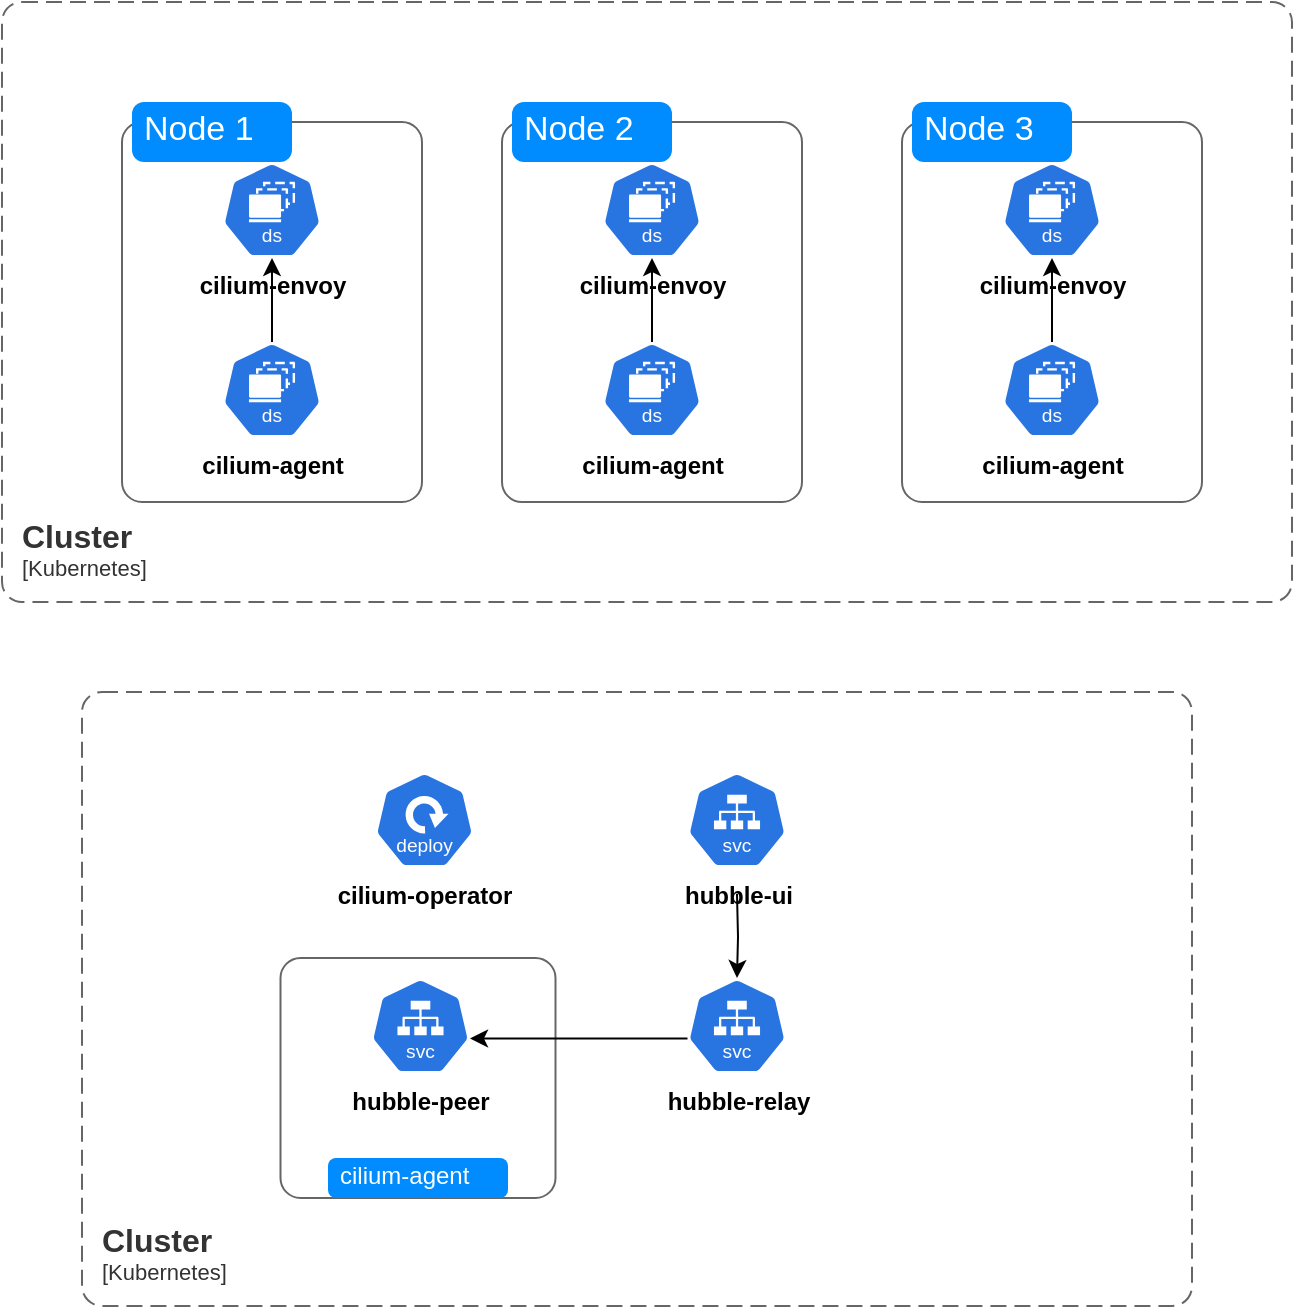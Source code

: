 <mxfile version="24.0.0" type="github">
  <diagram name="Page-1" id="5f0bae14-7c28-e335-631c-24af17079c00">
    <mxGraphModel dx="1050" dy="653" grid="1" gridSize="10" guides="1" tooltips="1" connect="1" arrows="1" fold="1" page="1" pageScale="1" pageWidth="1100" pageHeight="850" background="none" math="0" shadow="0">
      <root>
        <mxCell id="0" />
        <mxCell id="1" parent="0" />
        <mxCell id="4Z7kTOS7S87wvoV_SWmV-7" value="" style="shape=mxgraph.mockup.containers.marginRect;rectMarginTop=10;strokeColor=#666666;strokeWidth=1;dashed=0;rounded=1;arcSize=5;recursiveResize=0;html=1;whiteSpace=wrap;fontStyle=0" vertex="1" parent="1">
          <mxGeometry x="250" y="175" width="150" height="200" as="geometry" />
        </mxCell>
        <mxCell id="4Z7kTOS7S87wvoV_SWmV-8" value="Node 1" style="shape=rect;strokeColor=none;fillColor=#008cff;strokeWidth=1;dashed=0;rounded=1;arcSize=20;fontColor=#ffffff;fontSize=17;spacing=2;spacingTop=-2;align=left;autosize=1;spacingLeft=4;resizeWidth=0;resizeHeight=0;perimeter=none;html=1;whiteSpace=wrap;" vertex="1" parent="4Z7kTOS7S87wvoV_SWmV-7">
          <mxGeometry x="5" width="80" height="30" as="geometry" />
        </mxCell>
        <mxCell id="4Z7kTOS7S87wvoV_SWmV-60" style="edgeStyle=orthogonalEdgeStyle;rounded=0;orthogonalLoop=1;jettySize=auto;html=1;exitX=0.5;exitY=0;exitDx=0;exitDy=0;exitPerimeter=0;" edge="1" parent="4Z7kTOS7S87wvoV_SWmV-7" source="4Z7kTOS7S87wvoV_SWmV-50" target="4Z7kTOS7S87wvoV_SWmV-54">
          <mxGeometry relative="1" as="geometry" />
        </mxCell>
        <mxCell id="4Z7kTOS7S87wvoV_SWmV-50" value="&lt;b&gt;cilium-agent&lt;/b&gt;" style="aspect=fixed;sketch=0;html=1;dashed=0;whitespace=wrap;fillColor=#2875E2;strokeColor=#ffffff;points=[[0.005,0.63,0],[0.1,0.2,0],[0.9,0.2,0],[0.5,0,0],[0.995,0.63,0],[0.72,0.99,0],[0.5,1,0],[0.28,0.99,0]];shape=mxgraph.kubernetes.icon2;kubernetesLabel=1;prIcon=ds;labelPosition=center;verticalLabelPosition=bottom;align=center;verticalAlign=top;" vertex="1" parent="4Z7kTOS7S87wvoV_SWmV-7">
          <mxGeometry x="50" y="120" width="50" height="48" as="geometry" />
        </mxCell>
        <mxCell id="4Z7kTOS7S87wvoV_SWmV-54" value="&lt;b&gt;cilium-envoy&lt;/b&gt;" style="aspect=fixed;sketch=0;html=1;dashed=0;whitespace=wrap;fillColor=#2875E2;strokeColor=#ffffff;points=[[0.005,0.63,0],[0.1,0.2,0],[0.9,0.2,0],[0.5,0,0],[0.995,0.63,0],[0.72,0.99,0],[0.5,1,0],[0.28,0.99,0]];shape=mxgraph.kubernetes.icon2;kubernetesLabel=1;prIcon=ds;labelPosition=center;verticalLabelPosition=bottom;align=center;verticalAlign=top;" vertex="1" parent="4Z7kTOS7S87wvoV_SWmV-7">
          <mxGeometry x="50" y="30" width="50" height="48" as="geometry" />
        </mxCell>
        <object placeholders="1" c4Name="Cluster" c4Type="SystemScopeBoundary" c4Application="Kubernetes" label="&lt;font style=&quot;font-size: 16px&quot;&gt;&lt;b&gt;&lt;div style=&quot;text-align: left&quot;&gt;%c4Name%&lt;/div&gt;&lt;/b&gt;&lt;/font&gt;&lt;div style=&quot;text-align: left&quot;&gt;[%c4Application%]&lt;/div&gt;" id="4Z7kTOS7S87wvoV_SWmV-19">
          <mxCell style="rounded=1;fontSize=11;whiteSpace=wrap;html=1;dashed=1;arcSize=20;fillColor=none;strokeColor=#666666;fontColor=#333333;labelBackgroundColor=none;align=left;verticalAlign=bottom;labelBorderColor=none;spacingTop=0;spacing=10;dashPattern=8 4;metaEdit=1;rotatable=0;perimeter=rectanglePerimeter;noLabel=0;labelPadding=0;allowArrows=0;connectable=0;expand=0;recursiveResize=0;editable=1;pointerEvents=0;absoluteArcSize=1;points=[[0.25,0,0],[0.5,0,0],[0.75,0,0],[1,0.25,0],[1,0.5,0],[1,0.75,0],[0.75,1,0],[0.5,1,0],[0.25,1,0],[0,0.75,0],[0,0.5,0],[0,0.25,0]];" vertex="1" parent="1">
            <mxGeometry x="190" y="125" width="645" height="300" as="geometry" />
          </mxCell>
        </object>
        <object placeholders="1" c4Name="Cluster" c4Type="SystemScopeBoundary" c4Application="Kubernetes" label="&lt;font style=&quot;font-size: 16px&quot;&gt;&lt;b&gt;&lt;div style=&quot;text-align: left&quot;&gt;%c4Name%&lt;/div&gt;&lt;/b&gt;&lt;/font&gt;&lt;div style=&quot;text-align: left&quot;&gt;[%c4Application%]&lt;/div&gt;" id="4Z7kTOS7S87wvoV_SWmV-38">
          <mxCell style="rounded=1;fontSize=11;whiteSpace=wrap;html=1;dashed=1;arcSize=20;fillColor=none;strokeColor=#666666;fontColor=#333333;labelBackgroundColor=none;align=left;verticalAlign=bottom;labelBorderColor=none;spacingTop=0;spacing=10;dashPattern=8 4;metaEdit=1;rotatable=0;perimeter=rectanglePerimeter;noLabel=0;labelPadding=0;allowArrows=0;connectable=0;expand=0;recursiveResize=0;editable=1;pointerEvents=0;absoluteArcSize=1;points=[[0.25,0,0],[0.5,0,0],[0.75,0,0],[1,0.25,0],[1,0.5,0],[1,0.75,0],[0.75,1,0],[0.5,1,0],[0.25,1,0],[0,0.75,0],[0,0.5,0],[0,0.25,0]];" vertex="1" parent="1">
            <mxGeometry x="230" y="470" width="555" height="307" as="geometry" />
          </mxCell>
        </object>
        <mxCell id="4Z7kTOS7S87wvoV_SWmV-46" value="&lt;b&gt;cilium-operator&lt;/b&gt;" style="aspect=fixed;sketch=0;html=1;dashed=0;whitespace=wrap;fillColor=#2875E2;strokeColor=#ffffff;points=[[0.005,0.63,0],[0.1,0.2,0],[0.9,0.2,0],[0.5,0,0],[0.995,0.63,0],[0.72,0.99,0],[0.5,1,0],[0.28,0.99,0]];shape=mxgraph.kubernetes.icon2;kubernetesLabel=1;prIcon=deploy;labelPosition=center;verticalLabelPosition=bottom;align=center;verticalAlign=top;" vertex="1" parent="1">
          <mxGeometry x="376.25" y="510" width="50" height="48" as="geometry" />
        </mxCell>
        <mxCell id="4Z7kTOS7S87wvoV_SWmV-49" value="&lt;b&gt;hubble-relay&lt;/b&gt;" style="aspect=fixed;sketch=0;html=1;dashed=0;whitespace=wrap;fillColor=#2875E2;strokeColor=#ffffff;points=[[0.005,0.63,0],[0.1,0.2,0],[0.9,0.2,0],[0.5,0,0],[0.995,0.63,0],[0.72,0.99,0],[0.5,1,0],[0.28,0.99,0]];shape=mxgraph.kubernetes.icon2;kubernetesLabel=1;prIcon=svc;labelPosition=center;verticalLabelPosition=bottom;align=center;verticalAlign=top;" vertex="1" parent="1">
          <mxGeometry x="532.5" y="613" width="50" height="48" as="geometry" />
        </mxCell>
        <mxCell id="4Z7kTOS7S87wvoV_SWmV-61" value="" style="shape=mxgraph.mockup.containers.marginRect;rectMarginTop=10;strokeColor=#666666;strokeWidth=1;dashed=0;rounded=1;arcSize=5;recursiveResize=0;html=1;whiteSpace=wrap;fontStyle=0" vertex="1" parent="1">
          <mxGeometry x="440" y="175" width="150" height="200" as="geometry" />
        </mxCell>
        <mxCell id="4Z7kTOS7S87wvoV_SWmV-62" value="Node 2" style="shape=rect;strokeColor=none;fillColor=#008cff;strokeWidth=1;dashed=0;rounded=1;arcSize=20;fontColor=#ffffff;fontSize=17;spacing=2;spacingTop=-2;align=left;autosize=1;spacingLeft=4;resizeWidth=0;resizeHeight=0;perimeter=none;html=1;whiteSpace=wrap;" vertex="1" parent="4Z7kTOS7S87wvoV_SWmV-61">
          <mxGeometry x="5" width="80" height="30" as="geometry" />
        </mxCell>
        <mxCell id="4Z7kTOS7S87wvoV_SWmV-63" style="edgeStyle=orthogonalEdgeStyle;rounded=0;orthogonalLoop=1;jettySize=auto;html=1;exitX=0.5;exitY=0;exitDx=0;exitDy=0;exitPerimeter=0;" edge="1" parent="4Z7kTOS7S87wvoV_SWmV-61" source="4Z7kTOS7S87wvoV_SWmV-64" target="4Z7kTOS7S87wvoV_SWmV-65">
          <mxGeometry relative="1" as="geometry" />
        </mxCell>
        <mxCell id="4Z7kTOS7S87wvoV_SWmV-64" value="&lt;b&gt;cilium-agent&lt;/b&gt;" style="aspect=fixed;sketch=0;html=1;dashed=0;whitespace=wrap;fillColor=#2875E2;strokeColor=#ffffff;points=[[0.005,0.63,0],[0.1,0.2,0],[0.9,0.2,0],[0.5,0,0],[0.995,0.63,0],[0.72,0.99,0],[0.5,1,0],[0.28,0.99,0]];shape=mxgraph.kubernetes.icon2;kubernetesLabel=1;prIcon=ds;labelPosition=center;verticalLabelPosition=bottom;align=center;verticalAlign=top;" vertex="1" parent="4Z7kTOS7S87wvoV_SWmV-61">
          <mxGeometry x="50" y="120" width="50" height="48" as="geometry" />
        </mxCell>
        <mxCell id="4Z7kTOS7S87wvoV_SWmV-65" value="&lt;b&gt;cilium-envoy&lt;/b&gt;" style="aspect=fixed;sketch=0;html=1;dashed=0;whitespace=wrap;fillColor=#2875E2;strokeColor=#ffffff;points=[[0.005,0.63,0],[0.1,0.2,0],[0.9,0.2,0],[0.5,0,0],[0.995,0.63,0],[0.72,0.99,0],[0.5,1,0],[0.28,0.99,0]];shape=mxgraph.kubernetes.icon2;kubernetesLabel=1;prIcon=ds;labelPosition=center;verticalLabelPosition=bottom;align=center;verticalAlign=top;" vertex="1" parent="4Z7kTOS7S87wvoV_SWmV-61">
          <mxGeometry x="50" y="30" width="50" height="48" as="geometry" />
        </mxCell>
        <mxCell id="4Z7kTOS7S87wvoV_SWmV-66" value="" style="shape=mxgraph.mockup.containers.marginRect;rectMarginTop=10;strokeColor=#666666;strokeWidth=1;dashed=0;rounded=1;arcSize=5;recursiveResize=0;html=1;whiteSpace=wrap;fontStyle=0" vertex="1" parent="1">
          <mxGeometry x="640" y="175" width="150" height="200" as="geometry" />
        </mxCell>
        <mxCell id="4Z7kTOS7S87wvoV_SWmV-67" value="Node 3" style="shape=rect;strokeColor=none;fillColor=#008cff;strokeWidth=1;dashed=0;rounded=1;arcSize=20;fontColor=#ffffff;fontSize=17;spacing=2;spacingTop=-2;align=left;autosize=1;spacingLeft=4;resizeWidth=0;resizeHeight=0;perimeter=none;html=1;whiteSpace=wrap;" vertex="1" parent="4Z7kTOS7S87wvoV_SWmV-66">
          <mxGeometry x="5" width="80" height="30" as="geometry" />
        </mxCell>
        <mxCell id="4Z7kTOS7S87wvoV_SWmV-68" style="edgeStyle=orthogonalEdgeStyle;rounded=0;orthogonalLoop=1;jettySize=auto;html=1;exitX=0.5;exitY=0;exitDx=0;exitDy=0;exitPerimeter=0;" edge="1" parent="4Z7kTOS7S87wvoV_SWmV-66" source="4Z7kTOS7S87wvoV_SWmV-69" target="4Z7kTOS7S87wvoV_SWmV-70">
          <mxGeometry relative="1" as="geometry" />
        </mxCell>
        <mxCell id="4Z7kTOS7S87wvoV_SWmV-69" value="&lt;b&gt;cilium-agent&lt;/b&gt;" style="aspect=fixed;sketch=0;html=1;dashed=0;whitespace=wrap;fillColor=#2875E2;strokeColor=#ffffff;points=[[0.005,0.63,0],[0.1,0.2,0],[0.9,0.2,0],[0.5,0,0],[0.995,0.63,0],[0.72,0.99,0],[0.5,1,0],[0.28,0.99,0]];shape=mxgraph.kubernetes.icon2;kubernetesLabel=1;prIcon=ds;labelPosition=center;verticalLabelPosition=bottom;align=center;verticalAlign=top;" vertex="1" parent="4Z7kTOS7S87wvoV_SWmV-66">
          <mxGeometry x="50" y="120" width="50" height="48" as="geometry" />
        </mxCell>
        <mxCell id="4Z7kTOS7S87wvoV_SWmV-70" value="&lt;b&gt;cilium-envoy&lt;/b&gt;" style="aspect=fixed;sketch=0;html=1;dashed=0;whitespace=wrap;fillColor=#2875E2;strokeColor=#ffffff;points=[[0.005,0.63,0],[0.1,0.2,0],[0.9,0.2,0],[0.5,0,0],[0.995,0.63,0],[0.72,0.99,0],[0.5,1,0],[0.28,0.99,0]];shape=mxgraph.kubernetes.icon2;kubernetesLabel=1;prIcon=ds;labelPosition=center;verticalLabelPosition=bottom;align=center;verticalAlign=top;" vertex="1" parent="4Z7kTOS7S87wvoV_SWmV-66">
          <mxGeometry x="50" y="30" width="50" height="48" as="geometry" />
        </mxCell>
        <mxCell id="4Z7kTOS7S87wvoV_SWmV-72" style="edgeStyle=orthogonalEdgeStyle;rounded=0;orthogonalLoop=1;jettySize=auto;html=1;exitX=0.5;exitY=1;exitDx=0;exitDy=0;exitPerimeter=0;entryX=0.5;entryY=0;entryDx=0;entryDy=0;entryPerimeter=0;" edge="1" parent="1" target="4Z7kTOS7S87wvoV_SWmV-49">
          <mxGeometry relative="1" as="geometry">
            <mxPoint x="557.5" y="571" as="sourcePoint" />
          </mxGeometry>
        </mxCell>
        <mxCell id="4Z7kTOS7S87wvoV_SWmV-73" value="&lt;b&gt;hubble-ui&lt;/b&gt;" style="aspect=fixed;sketch=0;html=1;dashed=0;whitespace=wrap;fillColor=#2875E2;strokeColor=#ffffff;points=[[0.005,0.63,0],[0.1,0.2,0],[0.9,0.2,0],[0.5,0,0],[0.995,0.63,0],[0.72,0.99,0],[0.5,1,0],[0.28,0.99,0]];shape=mxgraph.kubernetes.icon2;kubernetesLabel=1;prIcon=svc;labelPosition=center;verticalLabelPosition=bottom;align=center;verticalAlign=top;" vertex="1" parent="1">
          <mxGeometry x="532.5" y="510" width="50" height="48" as="geometry" />
        </mxCell>
        <mxCell id="4Z7kTOS7S87wvoV_SWmV-74" value="" style="shape=mxgraph.mockup.containers.marginRect;rectMarginTop=10;strokeColor=#666666;strokeWidth=1;dashed=0;rounded=1;arcSize=5;recursiveResize=0;html=1;whiteSpace=wrap;" vertex="1" parent="1">
          <mxGeometry x="329.25" y="593" width="137.5" height="130" as="geometry" />
        </mxCell>
        <mxCell id="4Z7kTOS7S87wvoV_SWmV-75" value="cilium-agent" style="shape=rect;strokeColor=none;fillColor=#008cff;strokeWidth=1;dashed=0;rounded=1;arcSize=20;fontColor=#ffffff;fontSize=12;spacing=2;spacingTop=-2;align=left;autosize=1;spacingLeft=4;resizeWidth=0;resizeHeight=0;perimeter=none;html=1;whiteSpace=wrap;" vertex="1" parent="1">
          <mxGeometry x="353" y="703" width="90" height="20" as="geometry" />
        </mxCell>
        <mxCell id="4Z7kTOS7S87wvoV_SWmV-78" value="&lt;b&gt;hubble-peer&lt;/b&gt;" style="aspect=fixed;sketch=0;html=1;dashed=0;whitespace=wrap;fillColor=#2875E2;strokeColor=#ffffff;points=[[0.005,0.63,0],[0.1,0.2,0],[0.9,0.2,0],[0.5,0,0],[0.995,0.63,0],[0.72,0.99,0],[0.5,1,0],[0.28,0.99,0]];shape=mxgraph.kubernetes.icon2;kubernetesLabel=1;prIcon=svc;labelPosition=center;verticalLabelPosition=bottom;align=center;verticalAlign=top;" vertex="1" parent="1">
          <mxGeometry x="374.25" y="613" width="50" height="48" as="geometry" />
        </mxCell>
        <mxCell id="4Z7kTOS7S87wvoV_SWmV-79" style="edgeStyle=orthogonalEdgeStyle;rounded=0;orthogonalLoop=1;jettySize=auto;html=1;exitX=0.005;exitY=0.63;exitDx=0;exitDy=0;exitPerimeter=0;entryX=0.995;entryY=0.63;entryDx=0;entryDy=0;entryPerimeter=0;" edge="1" parent="1" source="4Z7kTOS7S87wvoV_SWmV-49" target="4Z7kTOS7S87wvoV_SWmV-78">
          <mxGeometry relative="1" as="geometry" />
        </mxCell>
      </root>
    </mxGraphModel>
  </diagram>
</mxfile>
